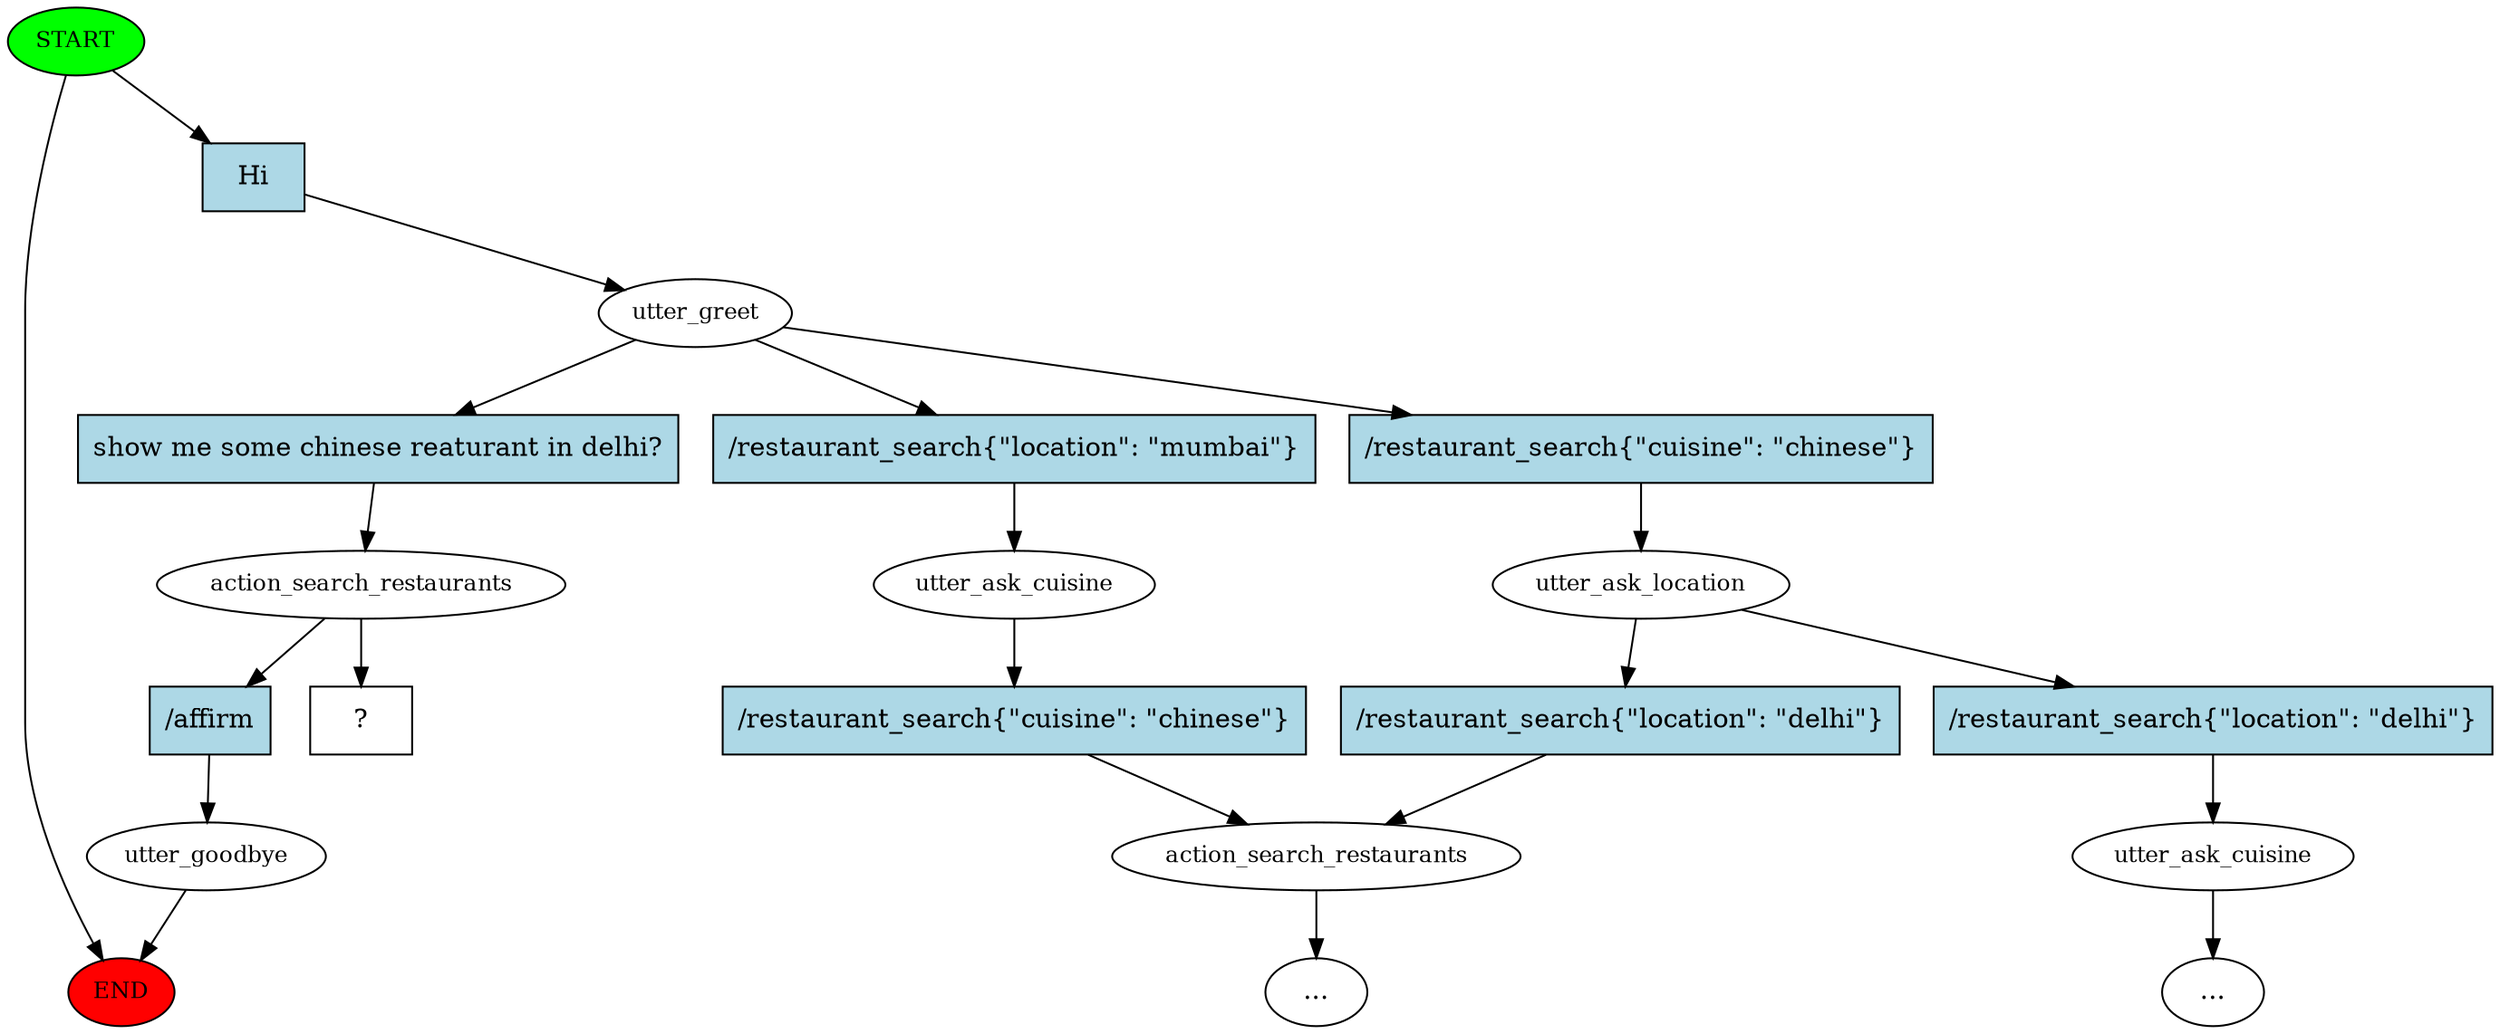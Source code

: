 digraph  {
0 [class="start active", fillcolor=green, fontsize=12, label=START, style=filled];
"-1" [class=end, fillcolor=red, fontsize=12, label=END, style=filled];
1 [class=active, fontsize=12, label=utter_greet];
2 [class="", fontsize=12, label=utter_ask_location];
3 [class="", fontsize=12, label=utter_ask_cuisine];
5 [class="", fontsize=12, label=utter_ask_cuisine];
6 [class="", fontsize=12, label=action_search_restaurants];
"-6" [class=ellipsis, label="..."];
17 [class=active, fontsize=12, label=action_search_restaurants];
18 [class="", fontsize=12, label=utter_goodbye];
"-8" [class=ellipsis, label="..."];
24 [class="intent dashed active", label="  ?  ", shape=rect];
25 [class="intent active", fillcolor=lightblue, label=Hi, shape=rect, style=filled];
26 [class=intent, fillcolor=lightblue, label="/restaurant_search{\"cuisine\": \"chinese\"}", shape=rect, style=filled];
27 [class=intent, fillcolor=lightblue, label="/restaurant_search{\"location\": \"mumbai\"}", shape=rect, style=filled];
28 [class="intent active", fillcolor=lightblue, label="show me some chinese reaturant in delhi?", shape=rect, style=filled];
29 [class=intent, fillcolor=lightblue, label="/restaurant_search{\"location\": \"delhi\"}", shape=rect, style=filled];
30 [class=intent, fillcolor=lightblue, label="/restaurant_search{\"location\": \"delhi\"}", shape=rect, style=filled];
31 [class=intent, fillcolor=lightblue, label="/restaurant_search{\"cuisine\": \"chinese\"}", shape=rect, style=filled];
32 [class=intent, fillcolor=lightblue, label="/affirm", shape=rect, style=filled];
0 -> "-1"  [class="", key=NONE, label=""];
0 -> 25  [class=active, key=0];
1 -> 26  [class="", key=0];
1 -> 27  [class="", key=0];
1 -> 28  [class=active, key=0];
2 -> 29  [class="", key=0];
2 -> 30  [class="", key=0];
3 -> "-6"  [class="", key=NONE, label=""];
5 -> 31  [class="", key=0];
6 -> "-8"  [class="", key=NONE, label=""];
17 -> 24  [class=active, key=NONE, label=""];
17 -> 32  [class="", key=0];
18 -> "-1"  [class="", key=NONE, label=""];
25 -> 1  [class=active, key=0];
26 -> 2  [class="", key=0];
27 -> 5  [class="", key=0];
28 -> 17  [class=active, key=0];
29 -> 3  [class="", key=0];
30 -> 6  [class="", key=0];
31 -> 6  [class="", key=0];
32 -> 18  [class="", key=0];
}

